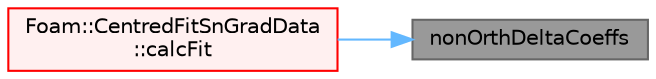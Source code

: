 digraph "nonOrthDeltaCoeffs"
{
 // LATEX_PDF_SIZE
  bgcolor="transparent";
  edge [fontname=Helvetica,fontsize=10,labelfontname=Helvetica,labelfontsize=10];
  node [fontname=Helvetica,fontsize=10,shape=box,height=0.2,width=0.4];
  rankdir="RL";
  Node1 [id="Node000001",label="nonOrthDeltaCoeffs",height=0.2,width=0.4,color="gray40", fillcolor="grey60", style="filled", fontcolor="black",tooltip=" "];
  Node1 -> Node2 [id="edge1_Node000001_Node000002",dir="back",color="steelblue1",style="solid",tooltip=" "];
  Node2 [id="Node000002",label="Foam::CentredFitSnGradData\l::calcFit",height=0.2,width=0.4,color="red", fillcolor="#FFF0F0", style="filled",URL="$classFoam_1_1CentredFitSnGradData.html#a84a3ebdcaaaad35b99dce0ecc7413d2d",tooltip=" "];
}
